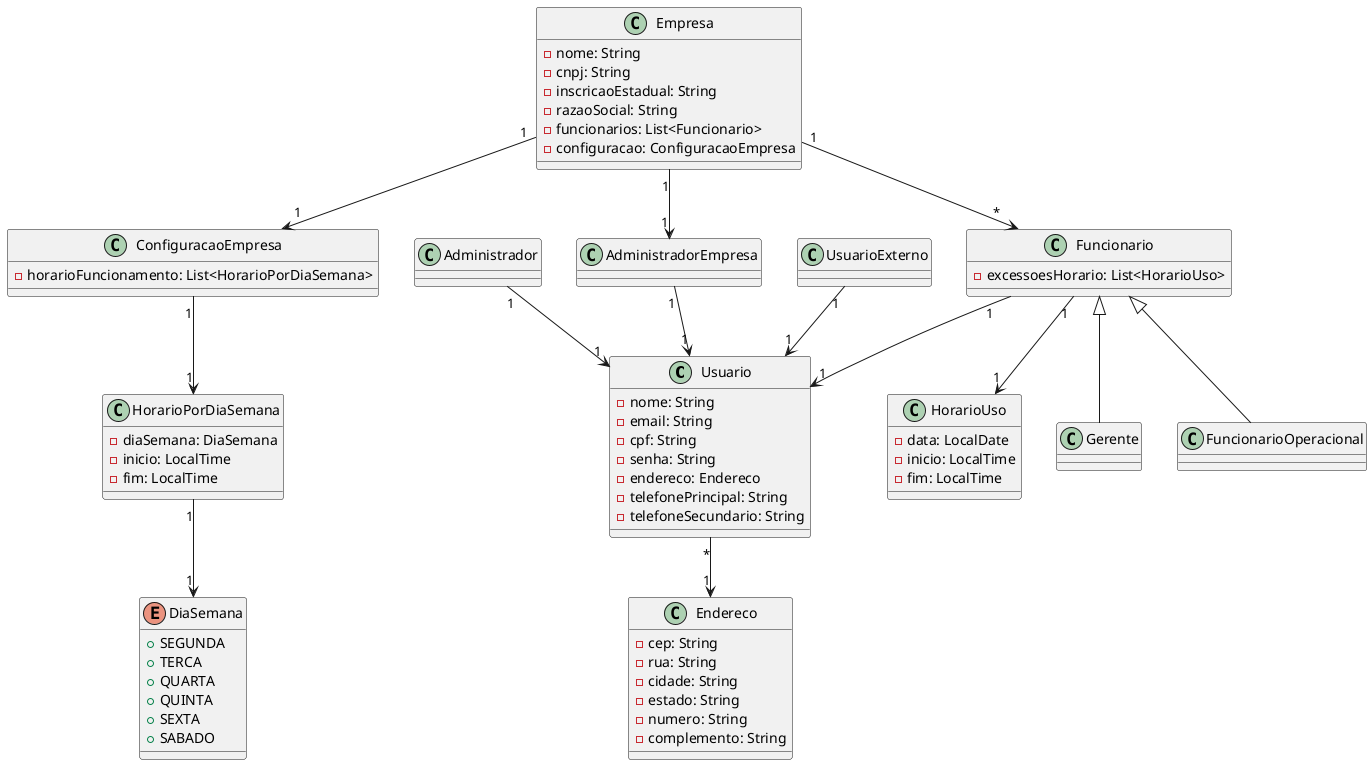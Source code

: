 @startuml

class Usuario {
    -nome: String
    -email: String
    -cpf: String
    -senha: String
    -endereco: Endereco
    -telefonePrincipal: String
    -telefoneSecundario: String
}

class Endereco {
    -cep: String
    -rua: String
    -cidade: String
    -estado: String
    -numero: String
    -complemento: String
}

class Empresa {
    -nome: String
    -cnpj: String
    -inscricaoEstadual: String
    -razaoSocial: String
    -funcionarios: List<Funcionario>
    -configuracao: ConfiguracaoEmpresa
}

class ConfiguracaoEmpresa {
    -horarioFuncionamento: List<HorarioPorDiaSemana>
}

class HorarioPorDiaSemana {
    -diaSemana: DiaSemana
    -inicio: LocalTime
    -fim: LocalTime
}

enum DiaSemana {
    +SEGUNDA
    +TERCA
    +QUARTA
    +QUINTA
    +SEXTA
    +SABADO
}

class Administrador {
}

class Funcionario {
    - excessoesHorario: List<HorarioUso>
}

class HorarioUso {
    -data: LocalDate
    -inicio: LocalTime
    -fim: LocalTime
}

class Gerente {
}

class FuncionarioOperacional {
}

class UsuarioExterno {
}

Administrador "1" --> "1" Usuario
UsuarioExterno "1" --> "1" Usuario
Usuario "*" --> "1" Endereco
AdministradorEmpresa "1" --> "1" Usuario
Empresa "1" --> "1" AdministradorEmpresa
Empresa "1" --> "*" Funcionario
Empresa "1" --> "1" ConfiguracaoEmpresa
ConfiguracaoEmpresa "1" --> "1" HorarioPorDiaSemana
HorarioPorDiaSemana "1" --> "1" DiaSemana
Funcionario <|-- Gerente
Funcionario <|-- FuncionarioOperacional
Funcionario "1" --> "1" HorarioUso
Funcionario "1" --> "1" Usuario

@enduml

